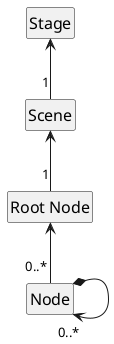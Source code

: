@startuml
hide members
hide circle
skinparam shadowing false
skinparam ClassFontSize 16
skinparam ClassFontName Arial

Class Stage
Class Scene
Class "Root Node" as RN
Class Node

Scene "1" -up-> Stage
RN "1"-up-> Scene
Node "0..*" -up-> RN
Node *--> "0..*" Node
@enduml
